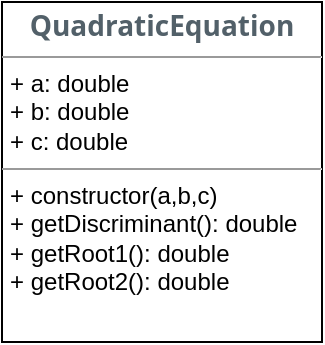<mxfile version="14.4.3" type="device"><diagram id="1vnNrwaKZZgflyngg3tI" name="Page-1"><mxGraphModel dx="588" dy="341" grid="1" gridSize="10" guides="1" tooltips="1" connect="1" arrows="1" fold="1" page="1" pageScale="1" pageWidth="850" pageHeight="1100" math="0" shadow="0"><root><mxCell id="0"/><mxCell id="1" parent="0"/><mxCell id="QfXXTg2YAJejQqaqZwjf-1" value="&lt;p style=&quot;margin: 0px ; margin-top: 4px ; text-align: center&quot;&gt;&lt;span id=&quot;yui_3_17_2_1_1614600270831_46&quot; style=&quot;box-sizing: border-box ; font-weight: bolder ; color: rgb(82 , 96 , 105) ; font-family: &amp;#34;open sans&amp;#34; , sans-serif ; font-size: 14px ; text-align: left ; background-color: rgb(255 , 255 , 255)&quot;&gt;QuadraticEquation&lt;/span&gt;&lt;br&gt;&lt;/p&gt;&lt;hr size=&quot;1&quot;&gt;&lt;p style=&quot;margin: 0px ; margin-left: 4px&quot;&gt;+ a: double&lt;br&gt;+ b: double&lt;/p&gt;&lt;p style=&quot;margin: 0px ; margin-left: 4px&quot;&gt;+ c: double&lt;br&gt;&lt;/p&gt;&lt;hr size=&quot;1&quot;&gt;&lt;p style=&quot;margin: 0px ; margin-left: 4px&quot;&gt;+ constructor(a,b,c)&lt;/p&gt;&lt;p style=&quot;margin: 0px ; margin-left: 4px&quot;&gt;+&amp;nbsp;getDiscriminant(): double&lt;br&gt;+ getRoot1(): double&lt;/p&gt;&lt;p style=&quot;margin: 0px ; margin-left: 4px&quot;&gt;+ getRoot2(): double&lt;/p&gt;" style="verticalAlign=top;align=left;overflow=fill;fontSize=12;fontFamily=Helvetica;html=1;rounded=0;shadow=0;comic=0;labelBackgroundColor=none;strokeWidth=1" vertex="1" parent="1"><mxGeometry x="290" y="150" width="160" height="170" as="geometry"/></mxCell></root></mxGraphModel></diagram></mxfile>